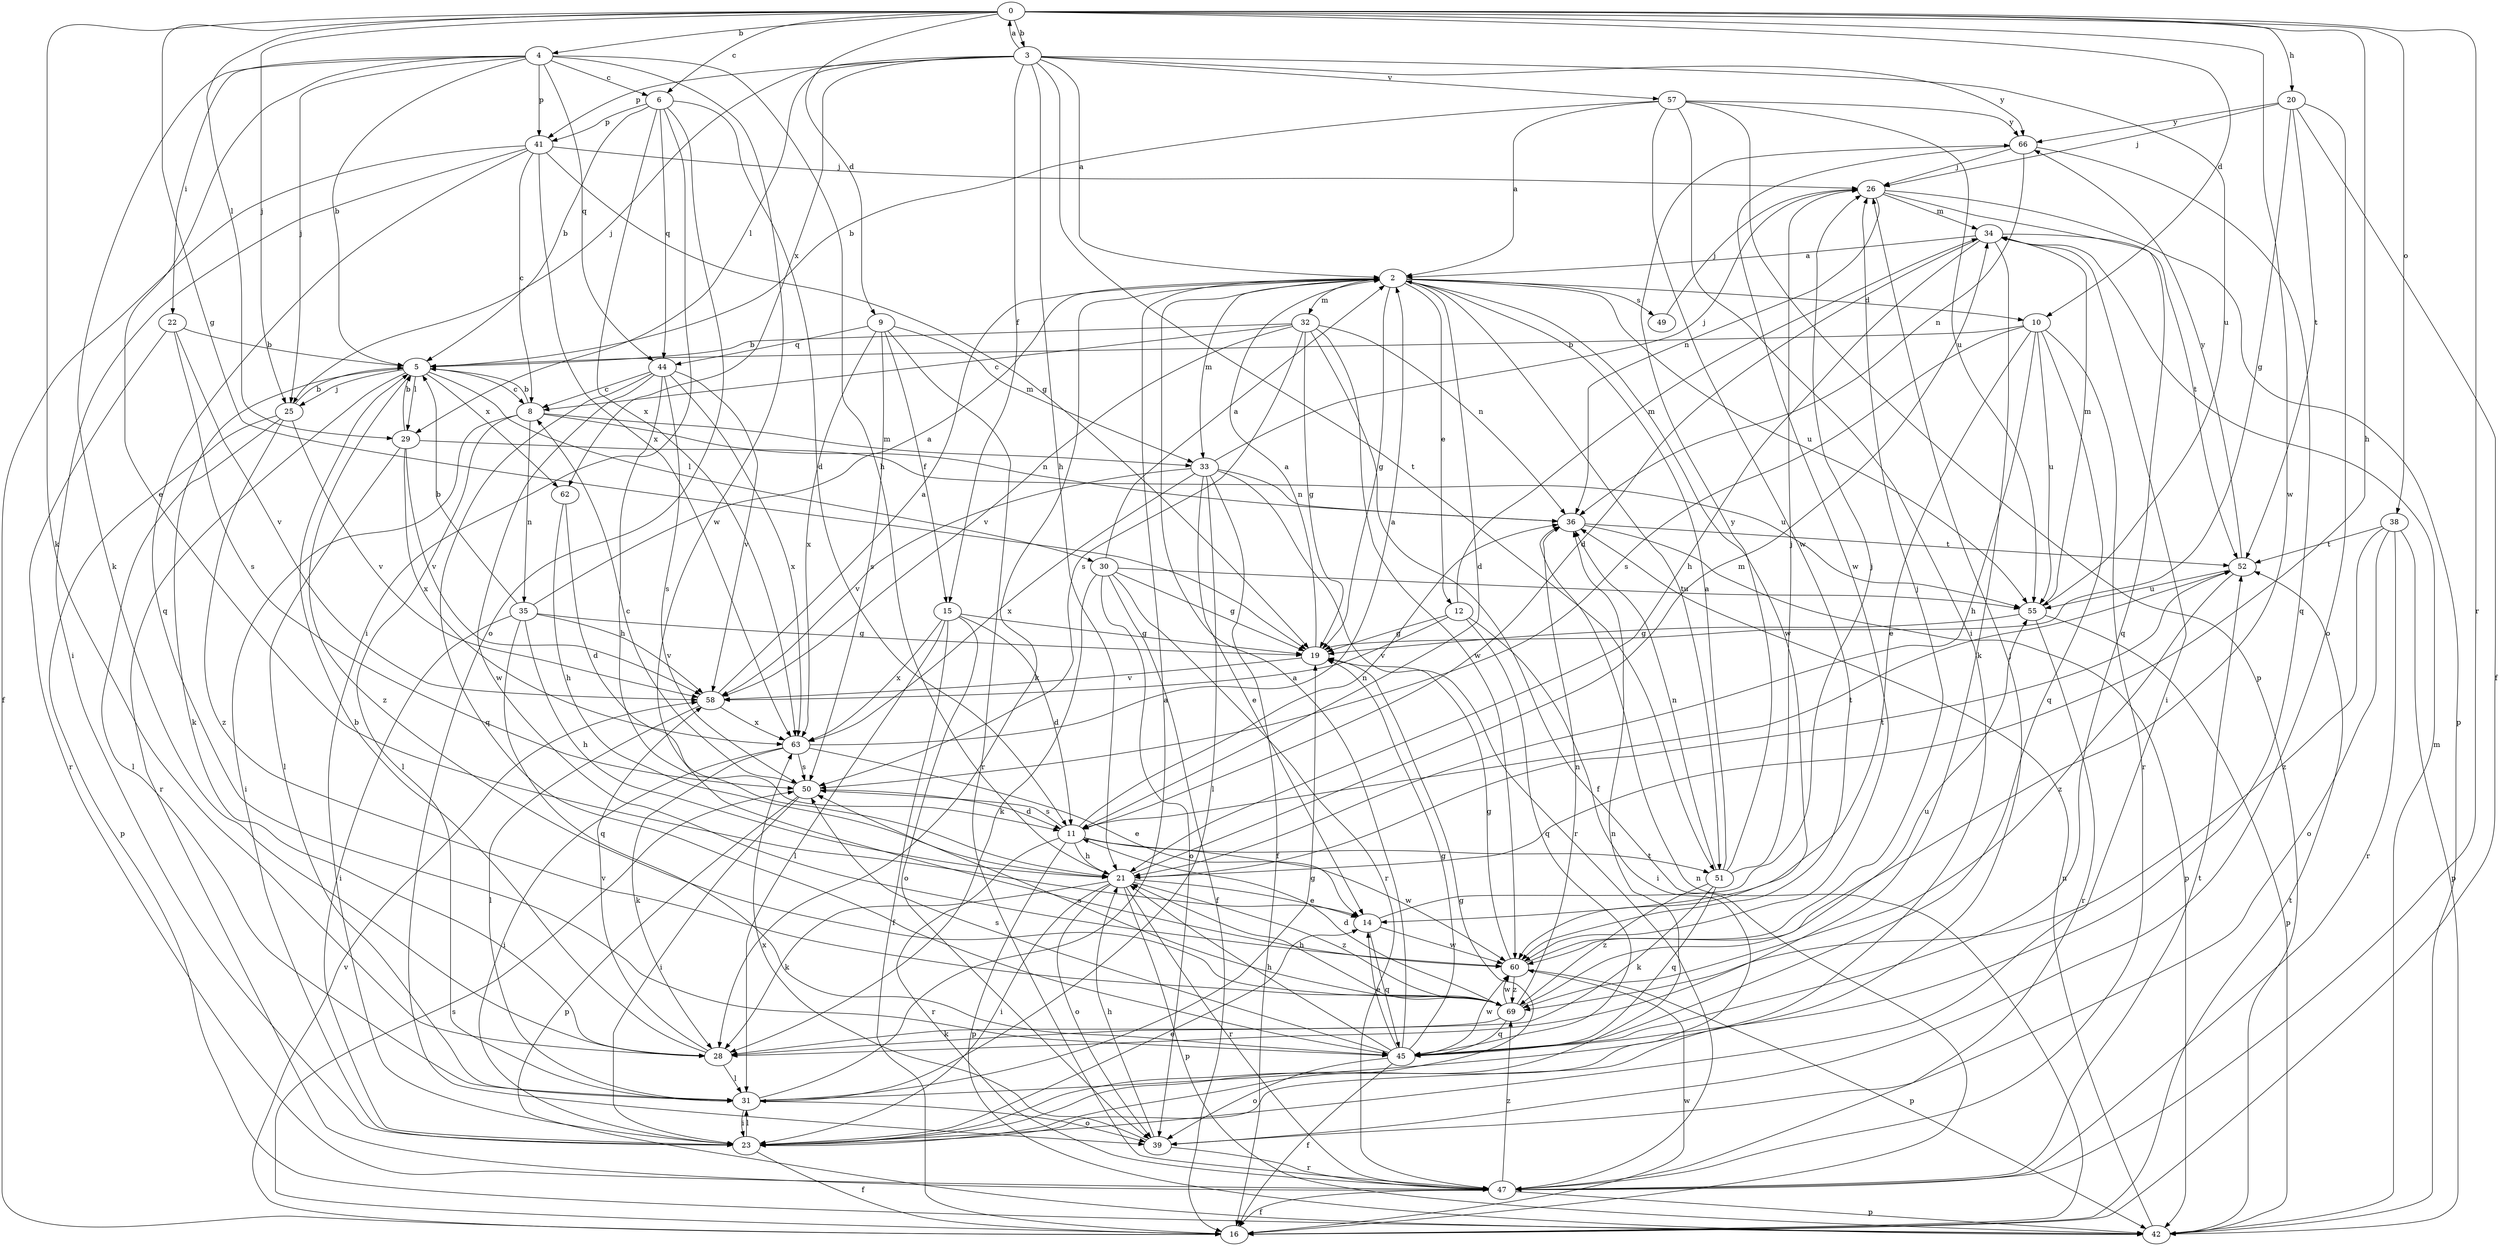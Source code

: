 strict digraph  {
0;
2;
3;
4;
5;
6;
8;
9;
10;
11;
12;
14;
15;
16;
19;
20;
21;
22;
23;
25;
26;
28;
29;
30;
31;
32;
33;
34;
35;
36;
38;
39;
41;
42;
44;
45;
47;
49;
50;
51;
52;
55;
57;
58;
60;
62;
63;
66;
69;
0 -> 3  [label=b];
0 -> 4  [label=b];
0 -> 6  [label=c];
0 -> 9  [label=d];
0 -> 10  [label=d];
0 -> 19  [label=g];
0 -> 20  [label=h];
0 -> 21  [label=h];
0 -> 25  [label=j];
0 -> 28  [label=k];
0 -> 29  [label=l];
0 -> 38  [label=o];
0 -> 47  [label=r];
0 -> 60  [label=w];
2 -> 10  [label=d];
2 -> 11  [label=d];
2 -> 12  [label=e];
2 -> 19  [label=g];
2 -> 28  [label=k];
2 -> 32  [label=m];
2 -> 33  [label=m];
2 -> 49  [label=s];
2 -> 51  [label=t];
2 -> 55  [label=u];
2 -> 60  [label=w];
3 -> 0  [label=a];
3 -> 2  [label=a];
3 -> 15  [label=f];
3 -> 21  [label=h];
3 -> 25  [label=j];
3 -> 29  [label=l];
3 -> 41  [label=p];
3 -> 51  [label=t];
3 -> 55  [label=u];
3 -> 57  [label=v];
3 -> 62  [label=x];
3 -> 66  [label=y];
4 -> 5  [label=b];
4 -> 6  [label=c];
4 -> 14  [label=e];
4 -> 21  [label=h];
4 -> 22  [label=i];
4 -> 25  [label=j];
4 -> 28  [label=k];
4 -> 41  [label=p];
4 -> 44  [label=q];
4 -> 60  [label=w];
5 -> 8  [label=c];
5 -> 25  [label=j];
5 -> 28  [label=k];
5 -> 29  [label=l];
5 -> 30  [label=l];
5 -> 47  [label=r];
5 -> 62  [label=x];
5 -> 69  [label=z];
6 -> 5  [label=b];
6 -> 11  [label=d];
6 -> 23  [label=i];
6 -> 39  [label=o];
6 -> 41  [label=p];
6 -> 44  [label=q];
6 -> 63  [label=x];
8 -> 5  [label=b];
8 -> 23  [label=i];
8 -> 31  [label=l];
8 -> 33  [label=m];
8 -> 35  [label=n];
8 -> 36  [label=n];
9 -> 15  [label=f];
9 -> 33  [label=m];
9 -> 44  [label=q];
9 -> 47  [label=r];
9 -> 50  [label=s];
9 -> 63  [label=x];
10 -> 5  [label=b];
10 -> 14  [label=e];
10 -> 21  [label=h];
10 -> 45  [label=q];
10 -> 47  [label=r];
10 -> 50  [label=s];
10 -> 55  [label=u];
11 -> 21  [label=h];
11 -> 36  [label=n];
11 -> 42  [label=p];
11 -> 47  [label=r];
11 -> 50  [label=s];
11 -> 51  [label=t];
11 -> 52  [label=t];
11 -> 60  [label=w];
12 -> 19  [label=g];
12 -> 23  [label=i];
12 -> 34  [label=m];
12 -> 45  [label=q];
12 -> 58  [label=v];
14 -> 26  [label=j];
14 -> 45  [label=q];
14 -> 60  [label=w];
15 -> 11  [label=d];
15 -> 16  [label=f];
15 -> 19  [label=g];
15 -> 31  [label=l];
15 -> 39  [label=o];
15 -> 63  [label=x];
16 -> 36  [label=n];
16 -> 50  [label=s];
16 -> 52  [label=t];
16 -> 58  [label=v];
16 -> 60  [label=w];
19 -> 2  [label=a];
19 -> 58  [label=v];
20 -> 16  [label=f];
20 -> 19  [label=g];
20 -> 26  [label=j];
20 -> 39  [label=o];
20 -> 52  [label=t];
20 -> 66  [label=y];
21 -> 14  [label=e];
21 -> 23  [label=i];
21 -> 28  [label=k];
21 -> 34  [label=m];
21 -> 39  [label=o];
21 -> 42  [label=p];
21 -> 47  [label=r];
21 -> 52  [label=t];
21 -> 69  [label=z];
22 -> 5  [label=b];
22 -> 47  [label=r];
22 -> 50  [label=s];
22 -> 58  [label=v];
23 -> 14  [label=e];
23 -> 16  [label=f];
23 -> 19  [label=g];
23 -> 31  [label=l];
23 -> 36  [label=n];
25 -> 5  [label=b];
25 -> 31  [label=l];
25 -> 42  [label=p];
25 -> 58  [label=v];
25 -> 69  [label=z];
26 -> 34  [label=m];
26 -> 36  [label=n];
26 -> 42  [label=p];
26 -> 45  [label=q];
28 -> 5  [label=b];
28 -> 31  [label=l];
28 -> 58  [label=v];
29 -> 5  [label=b];
29 -> 31  [label=l];
29 -> 55  [label=u];
29 -> 58  [label=v];
29 -> 63  [label=x];
30 -> 2  [label=a];
30 -> 16  [label=f];
30 -> 19  [label=g];
30 -> 28  [label=k];
30 -> 39  [label=o];
30 -> 47  [label=r];
30 -> 55  [label=u];
31 -> 2  [label=a];
31 -> 19  [label=g];
31 -> 23  [label=i];
31 -> 26  [label=j];
31 -> 39  [label=o];
32 -> 5  [label=b];
32 -> 8  [label=c];
32 -> 16  [label=f];
32 -> 19  [label=g];
32 -> 36  [label=n];
32 -> 50  [label=s];
32 -> 58  [label=v];
32 -> 60  [label=w];
33 -> 14  [label=e];
33 -> 16  [label=f];
33 -> 26  [label=j];
33 -> 31  [label=l];
33 -> 36  [label=n];
33 -> 47  [label=r];
33 -> 58  [label=v];
33 -> 63  [label=x];
34 -> 2  [label=a];
34 -> 11  [label=d];
34 -> 21  [label=h];
34 -> 23  [label=i];
34 -> 28  [label=k];
34 -> 52  [label=t];
35 -> 2  [label=a];
35 -> 5  [label=b];
35 -> 19  [label=g];
35 -> 21  [label=h];
35 -> 23  [label=i];
35 -> 45  [label=q];
35 -> 58  [label=v];
36 -> 42  [label=p];
36 -> 52  [label=t];
38 -> 39  [label=o];
38 -> 42  [label=p];
38 -> 47  [label=r];
38 -> 52  [label=t];
38 -> 69  [label=z];
39 -> 21  [label=h];
39 -> 47  [label=r];
39 -> 63  [label=x];
41 -> 8  [label=c];
41 -> 16  [label=f];
41 -> 19  [label=g];
41 -> 23  [label=i];
41 -> 26  [label=j];
41 -> 45  [label=q];
41 -> 63  [label=x];
42 -> 34  [label=m];
42 -> 36  [label=n];
44 -> 8  [label=c];
44 -> 21  [label=h];
44 -> 45  [label=q];
44 -> 50  [label=s];
44 -> 58  [label=v];
44 -> 60  [label=w];
44 -> 63  [label=x];
45 -> 2  [label=a];
45 -> 14  [label=e];
45 -> 16  [label=f];
45 -> 19  [label=g];
45 -> 21  [label=h];
45 -> 39  [label=o];
45 -> 50  [label=s];
45 -> 60  [label=w];
47 -> 16  [label=f];
47 -> 42  [label=p];
47 -> 52  [label=t];
47 -> 69  [label=z];
49 -> 26  [label=j];
50 -> 8  [label=c];
50 -> 11  [label=d];
50 -> 23  [label=i];
50 -> 42  [label=p];
51 -> 2  [label=a];
51 -> 26  [label=j];
51 -> 28  [label=k];
51 -> 36  [label=n];
51 -> 45  [label=q];
51 -> 66  [label=y];
51 -> 69  [label=z];
52 -> 55  [label=u];
52 -> 66  [label=y];
52 -> 69  [label=z];
55 -> 19  [label=g];
55 -> 34  [label=m];
55 -> 42  [label=p];
55 -> 47  [label=r];
57 -> 2  [label=a];
57 -> 5  [label=b];
57 -> 23  [label=i];
57 -> 42  [label=p];
57 -> 55  [label=u];
57 -> 60  [label=w];
57 -> 66  [label=y];
58 -> 2  [label=a];
58 -> 31  [label=l];
58 -> 63  [label=x];
60 -> 19  [label=g];
60 -> 26  [label=j];
60 -> 42  [label=p];
60 -> 69  [label=z];
62 -> 11  [label=d];
62 -> 21  [label=h];
63 -> 2  [label=a];
63 -> 14  [label=e];
63 -> 23  [label=i];
63 -> 28  [label=k];
63 -> 50  [label=s];
66 -> 26  [label=j];
66 -> 36  [label=n];
66 -> 45  [label=q];
66 -> 60  [label=w];
69 -> 11  [label=d];
69 -> 21  [label=h];
69 -> 28  [label=k];
69 -> 36  [label=n];
69 -> 45  [label=q];
69 -> 50  [label=s];
69 -> 55  [label=u];
69 -> 60  [label=w];
}

